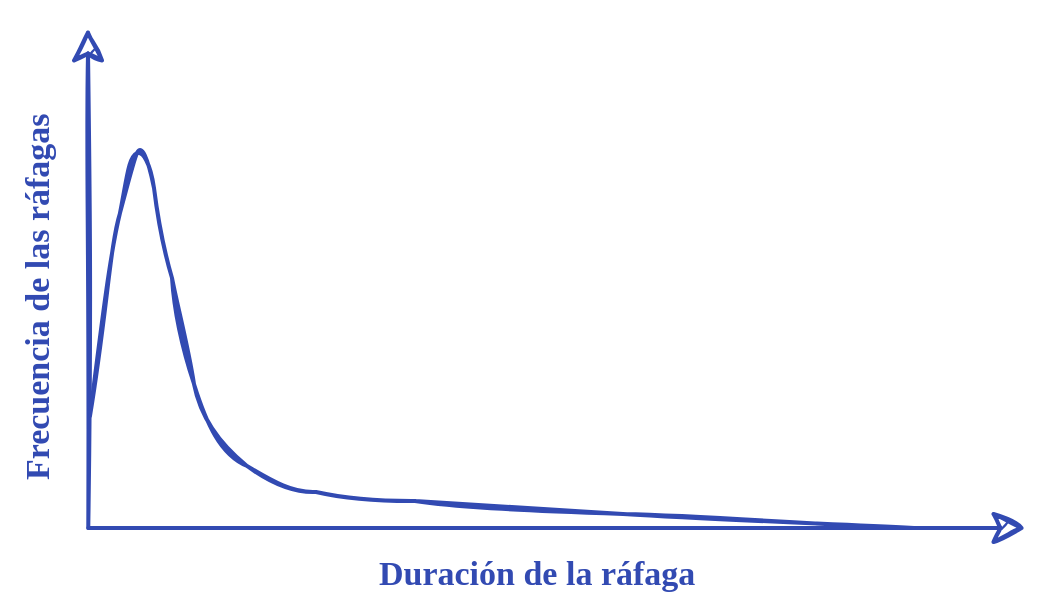 <mxfile version="20.4.0" type="google"><diagram id="akEowiJKr_ScigKzrRVM" name="Page-1"><mxGraphModel grid="1" page="1" gridSize="10" guides="1" tooltips="1" connect="1" arrows="1" fold="1" pageScale="1" pageWidth="689" pageHeight="517" math="0" shadow="0"><root><mxCell id="0"/><mxCell id="1" parent="0"/><mxCell id="A7wChwlx5FaROxJbKe3K-7" value="" style="endArrow=none;strokeWidth=2;fontFamily=Ink Free;fontSize=17;sketch=1;endSize=12;rounded=0;endFill=0;startSize=12;startArrow=classic;startFill=1;strokeColor=#324AB2;fontColor=#324AB2;fontStyle=1;spacingBottom=5;fontSource=https%3A%2F%2Full-esit-sistemas-operativos.github.io%2Fssoo-apuntes%2Ffonts%2FInkFree.woff;" edge="1" parent="1"><mxGeometry width="50" height="50" relative="1" as="geometry"><mxPoint x="550" y="360" as="sourcePoint"/><mxPoint x="81.14" y="360" as="targetPoint"/></mxGeometry></mxCell><mxCell id="A7wChwlx5FaROxJbKe3K-8" value="" style="endArrow=none;strokeWidth=2;fontFamily=Ink Free;fontSize=17;sketch=1;endSize=12;rounded=0;endFill=0;startSize=12;startArrow=classic;startFill=1;strokeColor=#324AB2;fontColor=#324AB2;fontStyle=1;spacingBottom=5;fontSource=https%3A%2F%2Full-esit-sistemas-operativos.github.io%2Fssoo-apuntes%2Ffonts%2FInkFree.woff;" edge="1" parent="1"><mxGeometry width="50" height="50" relative="1" as="geometry"><mxPoint x="81" y="110" as="sourcePoint"/><mxPoint x="81.14" y="360" as="targetPoint"/></mxGeometry></mxCell><mxCell id="A7wChwlx5FaROxJbKe3K-9" value="" style="group;align=center;" connectable="0" vertex="1" parent="1"><mxGeometry x="81.14" y="370" width="448.86" height="30" as="geometry"/></mxCell><mxCell id="A7wChwlx5FaROxJbKe3K-10" value="Duración de la ráfaga" style="text;align=center;verticalAlign=middle;rounded=0;shadow=0;sketch=1;fontFamily=Ink Free;fontSize=17;fontStyle=1;flipV=0;flipH=1;spacingBottom=5;fontSource=https%3A%2F%2Full-esit-sistemas-operativos.github.io%2Fssoo-apuntes%2Ffonts%2FInkFree.woff;fontColor=#324AB2;" vertex="1" parent="A7wChwlx5FaROxJbKe3K-9"><mxGeometry width="448.86" height="27.273" as="geometry"/></mxCell><mxCell id="tH7Ge0Gy6dv77rG321x3-2" value="Frecuencia de las ráfagas" style="text;align=center;verticalAlign=middle;rounded=0;shadow=0;sketch=1;fontFamily=Ink Free;fontSize=17;fontStyle=1;flipV=0;flipH=1;spacingBottom=5;fontSource=https%3A%2F%2Full-esit-sistemas-operativos.github.io%2Fssoo-apuntes%2Ffonts%2FInkFree.woff;fontColor=#324AB2;horizontal=1;rotation=-90;" vertex="1" parent="1"><mxGeometry x="-58.72" y="225.56" width="230" height="37.65" as="geometry"/></mxCell><mxCell id="tH7Ge0Gy6dv77rG321x3-6" value="" style="endArrow=none;strokeWidth=2;fontFamily=Ink Free;fontSize=17;sketch=1;endSize=12;endFill=0;startSize=12;startArrow=none;startFill=0;strokeColor=#324AB2;fontColor=#324AB2;fontStyle=1;spacingBottom=5;fontSource=https%3A%2F%2Full-esit-sistemas-operativos.github.io%2Fssoo-apuntes%2Ffonts%2FInkFree.woff;curved=1;" edge="1" parent="1"><mxGeometry width="50" height="50" relative="1" as="geometry"><mxPoint x="494" y="360" as="sourcePoint"/><mxPoint x="82" y="304" as="targetPoint"/><Array as="points"><mxPoint x="418" y="357"/><mxPoint x="279" y="349"/><mxPoint x="210" y="344"/><mxPoint x="180" y="340"/><mxPoint x="141" y="318"/><mxPoint x="127" y="258"/><mxPoint x="119" y="212"/><mxPoint x="109" y="168"/><mxPoint x="102" y="177"/><mxPoint x="92" y="228"/></Array></mxGeometry></mxCell></root></mxGraphModel></diagram></mxfile>